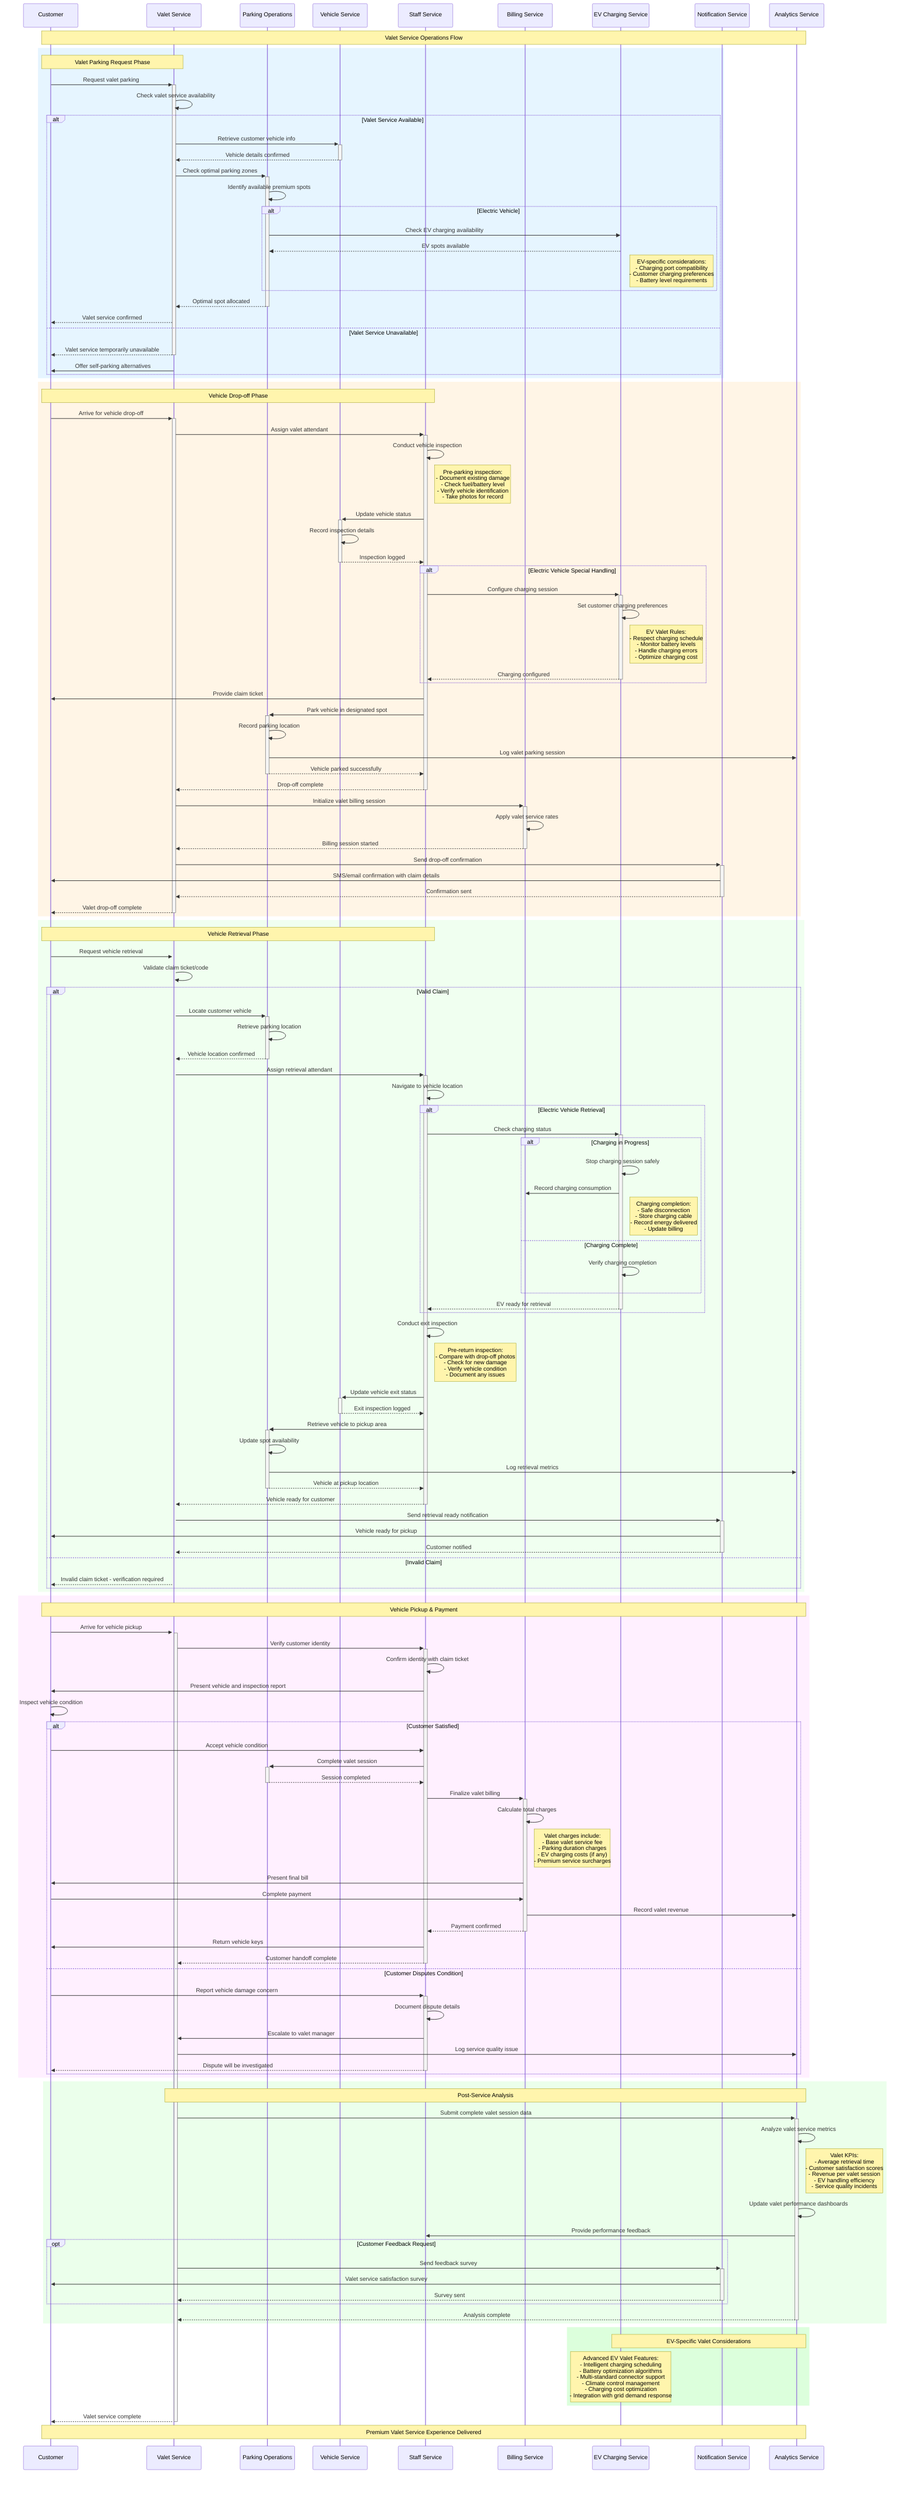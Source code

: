 sequenceDiagram
    participant Customer
    participant ValetSvc as Valet Service
    participant ParkingOps as Parking Operations
    participant Vehicle as Vehicle Service
    participant Staff as Staff Service
    participant Billing as Billing Service
    participant EVCharging as EV Charging Service
    participant Notification as Notification Service
    participant Analytics as Analytics Service
    
    Note over Customer, Analytics: Valet Service Operations Flow

    %% Valet Parking Request
    rect rgb(230, 245, 255)
    Note over Customer, ValetSvc: Valet Parking Request Phase
    Customer->>+ValetSvc: Request valet parking
    ValetSvc->>ValetSvc: Check valet service availability
    
    alt Valet Service Available
        ValetSvc->>+Vehicle: Retrieve customer vehicle info
        Vehicle-->>-ValetSvc: Vehicle details confirmed
        
        ValetSvc->>+ParkingOps: Check optimal parking zones
        ParkingOps->>ParkingOps: Identify available premium spots
        
        alt Electric Vehicle
            ParkingOps->>EVCharging: Check EV charging availability
            EVCharging-->>ParkingOps: EV spots available
            Note right of EVCharging: EV-specific considerations:<br/>- Charging port compatibility<br/>- Customer charging preferences<br/>- Battery level requirements
        end
        
        ParkingOps-->>-ValetSvc: Optimal spot allocated
        ValetSvc-->>Customer: Valet service confirmed
        
    else Valet Service Unavailable
        ValetSvc-->>-Customer: Valet service temporarily unavailable
        ValetSvc->>Customer: Offer self-parking alternatives
    end
    end

    %% Vehicle Drop-off Process
    rect rgb(255, 245, 230)
    Note over Customer, Staff: Vehicle Drop-off Phase
    Customer->>+ValetSvc: Arrive for vehicle drop-off
    ValetSvc->>+Staff: Assign valet attendant
    
    Staff->>Staff: Conduct vehicle inspection
    Note right of Staff: Pre-parking inspection:<br/>- Document existing damage<br/>- Check fuel/battery level<br/>- Verify vehicle identification<br/>- Take photos for record
    
    Staff->>+Vehicle: Update vehicle status
    Vehicle->>Vehicle: Record inspection details
    Vehicle-->>-Staff: Inspection logged
    
    alt Electric Vehicle Special Handling
        Staff->>+EVCharging: Configure charging session
        EVCharging->>EVCharging: Set customer charging preferences
        Note right of EVCharging: EV Valet Rules:<br/>- Respect charging schedule<br/>- Monitor battery levels<br/>- Handle charging errors<br/>- Optimize charging cost
        EVCharging-->>-Staff: Charging configured
    end
    
    Staff->>Customer: Provide claim ticket
    Staff->>+ParkingOps: Park vehicle in designated spot
    
    ParkingOps->>ParkingOps: Record parking location
    ParkingOps->>Analytics: Log valet parking session
    ParkingOps-->>-Staff: Vehicle parked successfully
    
    Staff-->>-ValetSvc: Drop-off complete
    ValetSvc->>+Billing: Initialize valet billing session
    Billing->>Billing: Apply valet service rates
    Billing-->>-ValetSvc: Billing session started
    
    ValetSvc->>+Notification: Send drop-off confirmation
    Notification->>Customer: SMS/email confirmation with claim details
    Notification-->>-ValetSvc: Confirmation sent
    
    ValetSvc-->>-Customer: Valet drop-off complete
    end

    %% Vehicle Retrieval Request
    rect rgb(240, 255, 240)
    Note over Customer, Staff: Vehicle Retrieval Phase
    Customer->>+ValetSvc: Request vehicle retrieval
    ValetSvc->>ValetSvc: Validate claim ticket/code
    
    alt Valid Claim
        ValetSvc->>+ParkingOps: Locate customer vehicle
        ParkingOps->>ParkingOps: Retrieve parking location
        ParkingOps-->>-ValetSvc: Vehicle location confirmed
        
        ValetSvc->>+Staff: Assign retrieval attendant
        Staff->>Staff: Navigate to vehicle location
        
        alt Electric Vehicle Retrieval
            Staff->>+EVCharging: Check charging status
            
            alt Charging in Progress
                EVCharging->>EVCharging: Stop charging session safely
                EVCharging->>Billing: Record charging consumption
                Note right of EVCharging: Charging completion:<br/>- Safe disconnection<br/>- Store charging cable<br/>- Record energy delivered<br/>- Update billing
            else Charging Complete
                EVCharging->>EVCharging: Verify charging completion
            end
            
            EVCharging-->>-Staff: EV ready for retrieval
        end
        
        Staff->>Staff: Conduct exit inspection
        Note right of Staff: Pre-return inspection:<br/>- Compare with drop-off photos<br/>- Check for new damage<br/>- Verify vehicle condition<br/>- Document any issues
        
        Staff->>+Vehicle: Update vehicle exit status
        Vehicle-->>-Staff: Exit inspection logged
        
        Staff->>+ParkingOps: Retrieve vehicle to pickup area
        ParkingOps->>ParkingOps: Update spot availability
        ParkingOps->>Analytics: Log retrieval metrics
        ParkingOps-->>-Staff: Vehicle at pickup location
        
        Staff-->>-ValetSvc: Vehicle ready for customer
        
        ValetSvc->>+Notification: Send retrieval ready notification
        Notification->>Customer: Vehicle ready for pickup
        Notification-->>-ValetSvc: Customer notified
        
    else Invalid Claim
        ValetSvc-->>Customer: Invalid claim ticket - verification required
    end
    end

    %% Customer Vehicle Pickup
    rect rgb(255, 240, 255)
    Note over Customer, Analytics: Vehicle Pickup & Payment
    Customer->>+ValetSvc: Arrive for vehicle pickup
    ValetSvc->>+Staff: Verify customer identity
    Staff->>Staff: Confirm identity with claim ticket
    
    Staff->>Customer: Present vehicle and inspection report
    Customer->>Customer: Inspect vehicle condition
    
    alt Customer Satisfied
        Customer->>Staff: Accept vehicle condition
        Staff->>+ParkingOps: Complete valet session
        ParkingOps-->>-Staff: Session completed
        
        Staff->>+Billing: Finalize valet billing
        Billing->>Billing: Calculate total charges
        Note right of Billing: Valet charges include:<br/>- Base valet service fee<br/>- Parking duration charges<br/>- EV charging costs (if any)<br/>- Premium service surcharges
        
        Billing->>Customer: Present final bill
        Customer->>Billing: Complete payment
        Billing->>Analytics: Record valet revenue
        Billing-->>-Staff: Payment confirmed
        
        Staff->>Customer: Return vehicle keys
        Staff-->>-ValetSvc: Customer handoff complete
        
    else Customer Disputes Condition
        Customer->>+Staff: Report vehicle damage concern
        Staff->>Staff: Document dispute details
        Staff->>ValetSvc: Escalate to valet manager
        ValetSvc->>Analytics: Log service quality issue
        Staff-->>-Customer: Dispute will be investigated
    end
    end

    %% Post-Service Processing
    rect rgb(235, 255, 235)
    Note over ValetSvc, Analytics: Post-Service Analysis
    ValetSvc->>+Analytics: Submit complete valet session data
    
    Analytics->>Analytics: Analyze valet service metrics
    Note right of Analytics: Valet KPIs:<br/>- Average retrieval time<br/>- Customer satisfaction scores<br/>- Revenue per valet session<br/>- EV handling efficiency<br/>- Service quality incidents
    
    Analytics->>Analytics: Update valet performance dashboards
    Analytics->>Staff: Provide performance feedback
    
    opt Customer Feedback Request
        ValetSvc->>+Notification: Send feedback survey
        Notification->>Customer: Valet service satisfaction survey
        Notification-->>-ValetSvc: Survey sent
    end
    
    Analytics-->>-ValetSvc: Analysis complete
    end

    %% Special EV Valet Handling (Highlighted)
    rect rgb(220, 255, 220)
    Note over EVCharging, Analytics: EV-Specific Valet Considerations
    Note over EVCharging: Advanced EV Valet Features:<br/>- Intelligent charging scheduling<br/>- Battery optimization algorithms<br/>- Multi-standard connector support<br/>- Climate control management<br/>- Charging cost optimization<br/>- Integration with grid demand response
    end

    ValetSvc-->>-Customer: Valet service complete

    Note over Customer, Analytics: Premium Valet Service Experience Delivered